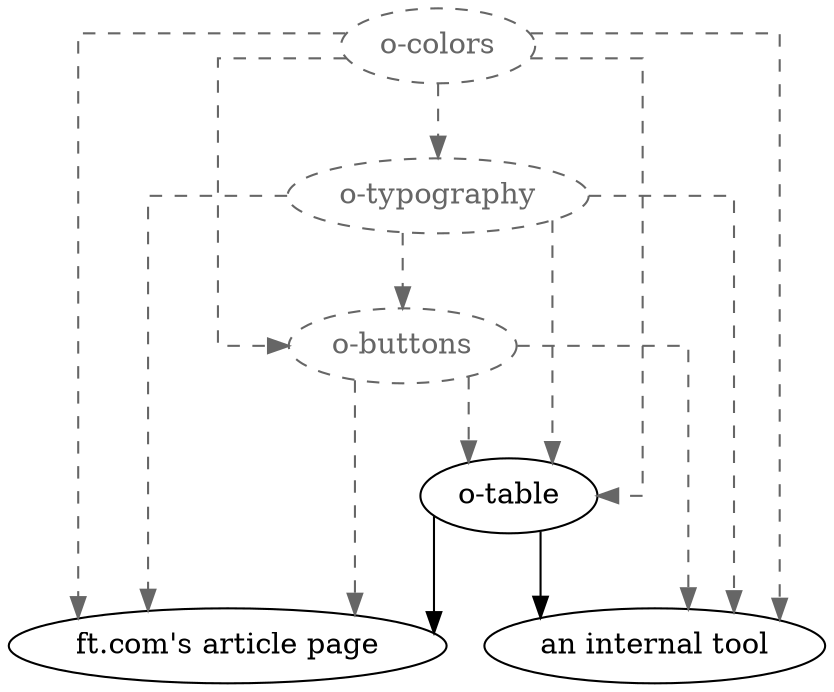 digraph {
    splines=ortho
    concentrate=true

    "o-colors" [style="dashed", fontcolor="#666666" color="#666666"]
    "o-typography" [style="dashed", fontcolor="#666666" color="#666666"]
    "o-buttons" [style="dashed", fontcolor="#666666" color="#666666"]



    "o-colors" -> "o-typography" [style="dashed", color="#666666"]
    "o-colors" -> "o-buttons" [style="dashed", color="#666666"]
    "o-typography" -> "o-buttons" [style="dashed", color="#666666"]
    "o-colors" -> "o-table" [style="dashed", color="#666666"]
    "o-typography" -> "o-table" [style="dashed", color="#666666"]
    "o-buttons" -> "o-table" [style="dashed", color="#666666"]
    "o-colors" -> "ft.com's article page" [style="dashed", color="#666666"]
    "o-typography" -> "ft.com's article page" [style="dashed", color="#666666"]
    "o-buttons" -> "ft.com's article page" [style="dashed", color="#666666"]
    "o-buttons" -> "ft.com's article page" [style="dashed", color="#666666"]
    "o-table" -> "ft.com's article page"

    "o-colors" -> "an internal tool" [style="dashed", color="#666666"]
    "o-typography" -> "an internal tool" [style="dashed", color="#666666"]
    "o-buttons" -> "an internal tool" [style="dashed", color="#666666"]
    "o-buttons" -> "an internal tool" [style="dashed", color="#666666"]
    "o-table" -> "an internal tool"

}

